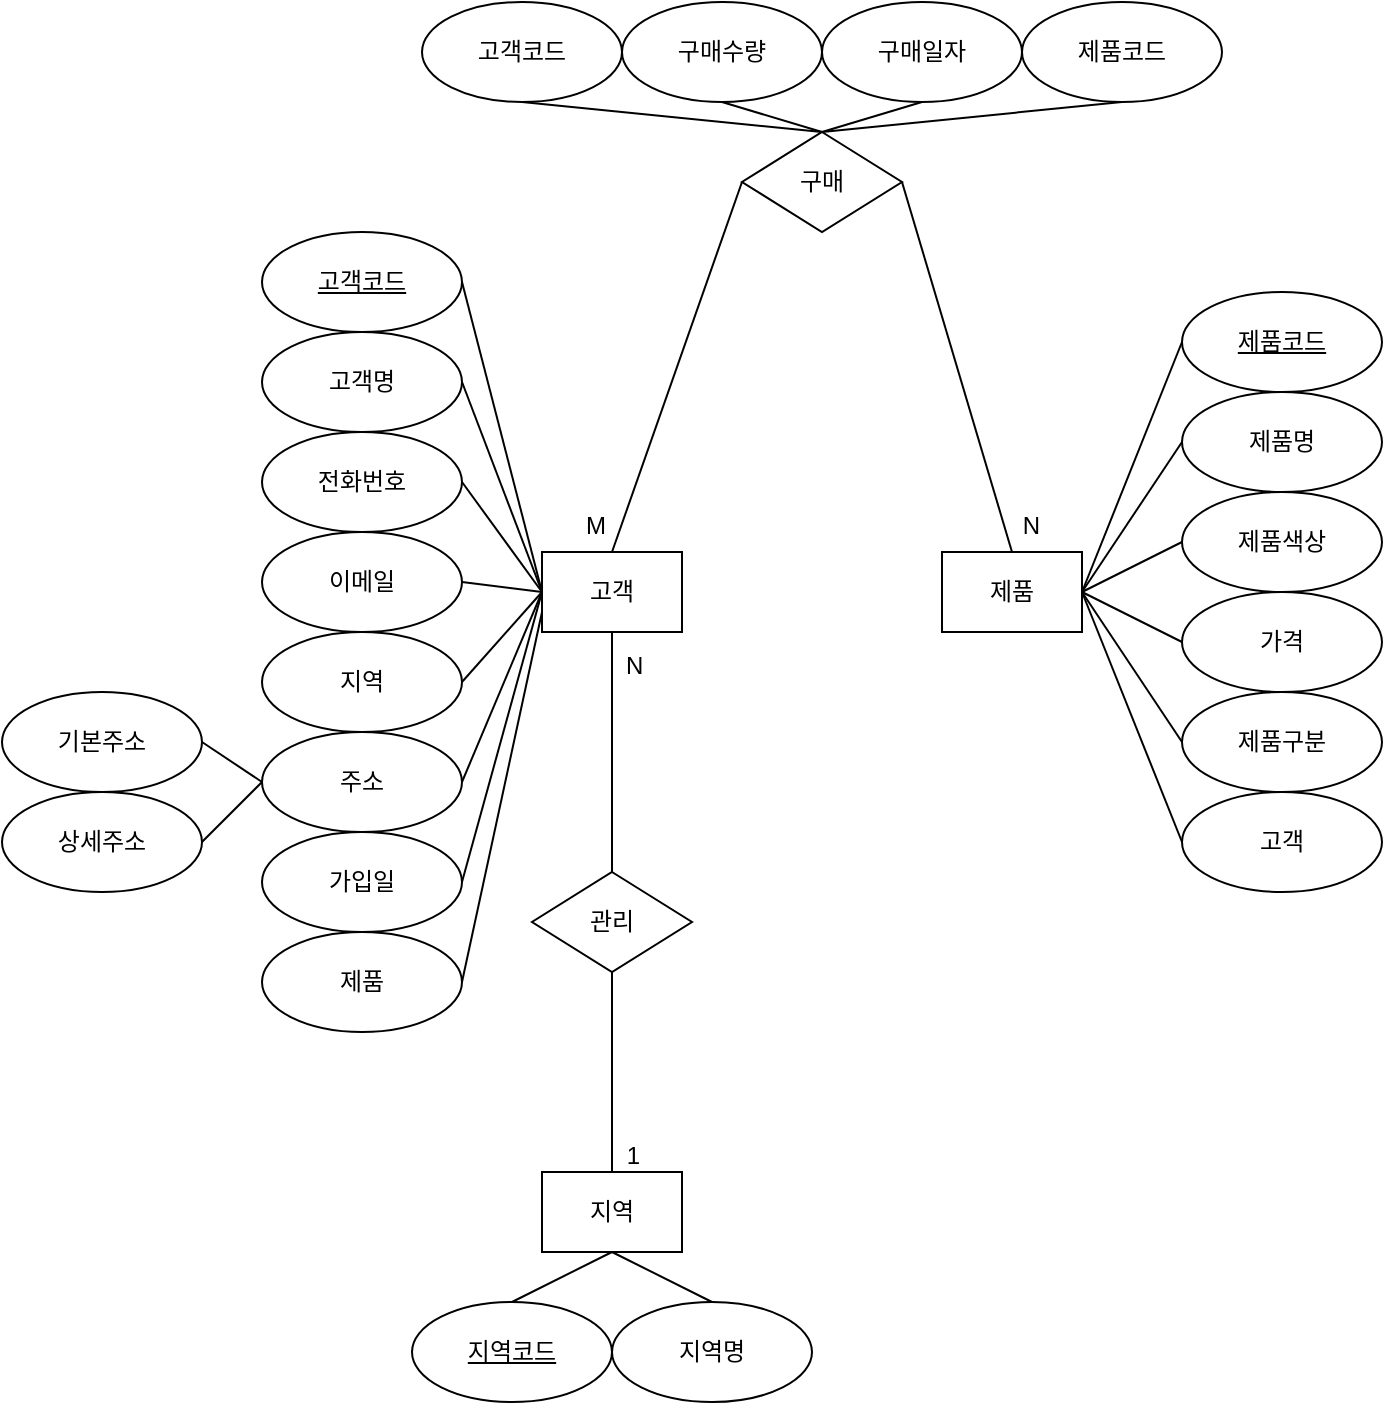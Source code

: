 <mxfile version="22.1.16" type="github">
  <diagram name="페이지-1" id="BGNcM_PZ6w7HkBIBmL-b">
    <mxGraphModel dx="1666" dy="793" grid="1" gridSize="10" guides="1" tooltips="1" connect="1" arrows="1" fold="1" page="1" pageScale="1" pageWidth="827" pageHeight="1169" math="0" shadow="0">
      <root>
        <mxCell id="0" />
        <mxCell id="1" parent="0" />
        <mxCell id="1nU7kdwLqWXRDg3xbZw1-1" value="고객" style="rounded=0;whiteSpace=wrap;html=1;" vertex="1" parent="1">
          <mxGeometry x="320" y="440" width="70" height="40" as="geometry" />
        </mxCell>
        <mxCell id="1nU7kdwLqWXRDg3xbZw1-4" value="제품" style="rounded=0;whiteSpace=wrap;html=1;" vertex="1" parent="1">
          <mxGeometry x="520" y="440" width="70" height="40" as="geometry" />
        </mxCell>
        <mxCell id="1nU7kdwLqWXRDg3xbZw1-5" value="지역" style="rounded=0;whiteSpace=wrap;html=1;" vertex="1" parent="1">
          <mxGeometry x="320" y="750" width="70" height="40" as="geometry" />
        </mxCell>
        <mxCell id="1nU7kdwLqWXRDg3xbZw1-6" value="지역명" style="ellipse;whiteSpace=wrap;html=1;" vertex="1" parent="1">
          <mxGeometry x="355" y="815" width="100" height="50" as="geometry" />
        </mxCell>
        <mxCell id="1nU7kdwLqWXRDg3xbZw1-9" value="고객명" style="ellipse;whiteSpace=wrap;html=1;" vertex="1" parent="1">
          <mxGeometry x="180" y="330" width="100" height="50" as="geometry" />
        </mxCell>
        <mxCell id="1nU7kdwLqWXRDg3xbZw1-10" value="전화번호" style="ellipse;whiteSpace=wrap;html=1;" vertex="1" parent="1">
          <mxGeometry x="180" y="380" width="100" height="50" as="geometry" />
        </mxCell>
        <mxCell id="1nU7kdwLqWXRDg3xbZw1-11" value="이메일" style="ellipse;whiteSpace=wrap;html=1;" vertex="1" parent="1">
          <mxGeometry x="180" y="430" width="100" height="50" as="geometry" />
        </mxCell>
        <mxCell id="1nU7kdwLqWXRDg3xbZw1-12" value="지역" style="ellipse;whiteSpace=wrap;html=1;" vertex="1" parent="1">
          <mxGeometry x="180" y="480" width="100" height="50" as="geometry" />
        </mxCell>
        <mxCell id="1nU7kdwLqWXRDg3xbZw1-13" value="기본주소" style="ellipse;whiteSpace=wrap;html=1;" vertex="1" parent="1">
          <mxGeometry x="50" y="510" width="100" height="50" as="geometry" />
        </mxCell>
        <mxCell id="1nU7kdwLqWXRDg3xbZw1-14" value="가입일" style="ellipse;whiteSpace=wrap;html=1;" vertex="1" parent="1">
          <mxGeometry x="180" y="580" width="100" height="50" as="geometry" />
        </mxCell>
        <mxCell id="1nU7kdwLqWXRDg3xbZw1-15" value="구매수량" style="ellipse;whiteSpace=wrap;html=1;" vertex="1" parent="1">
          <mxGeometry x="360" y="165" width="100" height="50" as="geometry" />
        </mxCell>
        <mxCell id="1nU7kdwLqWXRDg3xbZw1-16" value="구매일자" style="ellipse;whiteSpace=wrap;html=1;" vertex="1" parent="1">
          <mxGeometry x="460" y="165" width="100" height="50" as="geometry" />
        </mxCell>
        <mxCell id="1nU7kdwLqWXRDg3xbZw1-17" value="제품색상" style="ellipse;whiteSpace=wrap;html=1;" vertex="1" parent="1">
          <mxGeometry x="640" y="410" width="100" height="50" as="geometry" />
        </mxCell>
        <mxCell id="1nU7kdwLqWXRDg3xbZw1-18" value="가격" style="ellipse;whiteSpace=wrap;html=1;" vertex="1" parent="1">
          <mxGeometry x="640" y="460" width="100" height="50" as="geometry" />
        </mxCell>
        <mxCell id="1nU7kdwLqWXRDg3xbZw1-19" value="구매" style="rhombus;whiteSpace=wrap;html=1;" vertex="1" parent="1">
          <mxGeometry x="420" y="230" width="80" height="50" as="geometry" />
        </mxCell>
        <mxCell id="1nU7kdwLqWXRDg3xbZw1-21" value="제품명" style="ellipse;whiteSpace=wrap;html=1;" vertex="1" parent="1">
          <mxGeometry x="640" y="360" width="100" height="50" as="geometry" />
        </mxCell>
        <mxCell id="1nU7kdwLqWXRDg3xbZw1-24" value="" style="endArrow=none;html=1;rounded=0;exitX=1;exitY=0.5;exitDx=0;exitDy=0;entryX=0;entryY=0.5;entryDx=0;entryDy=0;" edge="1" parent="1" source="1nU7kdwLqWXRDg3xbZw1-58" target="1nU7kdwLqWXRDg3xbZw1-1">
          <mxGeometry relative="1" as="geometry">
            <mxPoint x="310" y="370" as="sourcePoint" />
            <mxPoint x="470" y="370" as="targetPoint" />
          </mxGeometry>
        </mxCell>
        <mxCell id="1nU7kdwLqWXRDg3xbZw1-25" value="" style="endArrow=none;html=1;rounded=0;exitX=1;exitY=0.5;exitDx=0;exitDy=0;entryX=0;entryY=0.5;entryDx=0;entryDy=0;" edge="1" parent="1" source="1nU7kdwLqWXRDg3xbZw1-9" target="1nU7kdwLqWXRDg3xbZw1-1">
          <mxGeometry relative="1" as="geometry">
            <mxPoint x="300" y="435" as="sourcePoint" />
            <mxPoint x="385" y="565" as="targetPoint" />
          </mxGeometry>
        </mxCell>
        <mxCell id="1nU7kdwLqWXRDg3xbZw1-26" value="" style="endArrow=none;html=1;rounded=0;exitX=1;exitY=0.5;exitDx=0;exitDy=0;entryX=0;entryY=0.5;entryDx=0;entryDy=0;" edge="1" parent="1" source="1nU7kdwLqWXRDg3xbZw1-10" target="1nU7kdwLqWXRDg3xbZw1-1">
          <mxGeometry relative="1" as="geometry">
            <mxPoint x="300" y="545" as="sourcePoint" />
            <mxPoint x="385" y="675" as="targetPoint" />
          </mxGeometry>
        </mxCell>
        <mxCell id="1nU7kdwLqWXRDg3xbZw1-27" value="" style="endArrow=none;html=1;rounded=0;exitX=1;exitY=0.5;exitDx=0;exitDy=0;entryX=0;entryY=0.5;entryDx=0;entryDy=0;" edge="1" parent="1" source="1nU7kdwLqWXRDg3xbZw1-14" target="1nU7kdwLqWXRDg3xbZw1-1">
          <mxGeometry relative="1" as="geometry">
            <mxPoint x="200" y="670" as="sourcePoint" />
            <mxPoint x="285" y="800" as="targetPoint" />
          </mxGeometry>
        </mxCell>
        <mxCell id="1nU7kdwLqWXRDg3xbZw1-28" value="" style="endArrow=none;html=1;rounded=0;exitX=1;exitY=0.5;exitDx=0;exitDy=0;entryX=0;entryY=0.5;entryDx=0;entryDy=0;" edge="1" parent="1" source="1nU7kdwLqWXRDg3xbZw1-11" target="1nU7kdwLqWXRDg3xbZw1-1">
          <mxGeometry relative="1" as="geometry">
            <mxPoint x="310" y="585" as="sourcePoint" />
            <mxPoint x="395" y="715" as="targetPoint" />
          </mxGeometry>
        </mxCell>
        <mxCell id="1nU7kdwLqWXRDg3xbZw1-29" value="" style="endArrow=none;html=1;rounded=0;exitX=1;exitY=0.5;exitDx=0;exitDy=0;entryX=0;entryY=0.5;entryDx=0;entryDy=0;" edge="1" parent="1" source="1nU7kdwLqWXRDg3xbZw1-64" target="1nU7kdwLqWXRDg3xbZw1-1">
          <mxGeometry relative="1" as="geometry">
            <mxPoint x="280" y="555" as="sourcePoint" />
            <mxPoint x="370" y="780" as="targetPoint" />
          </mxGeometry>
        </mxCell>
        <mxCell id="1nU7kdwLqWXRDg3xbZw1-30" value="" style="endArrow=none;html=1;rounded=0;exitX=1;exitY=0.5;exitDx=0;exitDy=0;entryX=0;entryY=0.5;entryDx=0;entryDy=0;" edge="1" parent="1" source="1nU7kdwLqWXRDg3xbZw1-12" target="1nU7kdwLqWXRDg3xbZw1-1">
          <mxGeometry relative="1" as="geometry">
            <mxPoint x="295" y="660" as="sourcePoint" />
            <mxPoint x="380" y="790" as="targetPoint" />
          </mxGeometry>
        </mxCell>
        <mxCell id="1nU7kdwLqWXRDg3xbZw1-31" value="" style="endArrow=none;html=1;rounded=0;exitX=0.5;exitY=1;exitDx=0;exitDy=0;entryX=0.5;entryY=0;entryDx=0;entryDy=0;" edge="1" parent="1" source="1nU7kdwLqWXRDg3xbZw1-5" target="1nU7kdwLqWXRDg3xbZw1-60">
          <mxGeometry relative="1" as="geometry">
            <mxPoint x="325" y="810" as="sourcePoint" />
            <mxPoint x="305" y="815" as="targetPoint" />
          </mxGeometry>
        </mxCell>
        <mxCell id="1nU7kdwLqWXRDg3xbZw1-32" value="" style="endArrow=none;html=1;rounded=0;exitX=1;exitY=0.5;exitDx=0;exitDy=0;entryX=0;entryY=0.5;entryDx=0;entryDy=0;" edge="1" parent="1" source="1nU7kdwLqWXRDg3xbZw1-42" target="1nU7kdwLqWXRDg3xbZw1-64">
          <mxGeometry relative="1" as="geometry">
            <mxPoint x="280" y="670" as="sourcePoint" />
            <mxPoint x="180" y="555" as="targetPoint" />
          </mxGeometry>
        </mxCell>
        <mxCell id="1nU7kdwLqWXRDg3xbZw1-33" value="" style="endArrow=none;html=1;rounded=0;exitX=0.5;exitY=1;exitDx=0;exitDy=0;entryX=0.5;entryY=0;entryDx=0;entryDy=0;" edge="1" parent="1" source="1nU7kdwLqWXRDg3xbZw1-5" target="1nU7kdwLqWXRDg3xbZw1-6">
          <mxGeometry relative="1" as="geometry">
            <mxPoint x="325" y="810" as="sourcePoint" />
            <mxPoint x="335" y="1030" as="targetPoint" />
          </mxGeometry>
        </mxCell>
        <mxCell id="1nU7kdwLqWXRDg3xbZw1-34" value="" style="endArrow=none;html=1;rounded=0;exitX=1;exitY=0.5;exitDx=0;exitDy=0;entryX=0;entryY=0.5;entryDx=0;entryDy=0;" edge="1" parent="1" source="1nU7kdwLqWXRDg3xbZw1-4" target="1nU7kdwLqWXRDg3xbZw1-61">
          <mxGeometry relative="1" as="geometry">
            <mxPoint x="420" y="695" as="sourcePoint" />
            <mxPoint x="640" y="385" as="targetPoint" />
          </mxGeometry>
        </mxCell>
        <mxCell id="1nU7kdwLqWXRDg3xbZw1-35" value="" style="endArrow=none;html=1;rounded=0;exitX=0;exitY=0.5;exitDx=0;exitDy=0;entryX=1;entryY=0.5;entryDx=0;entryDy=0;" edge="1" parent="1" source="1nU7kdwLqWXRDg3xbZw1-18" target="1nU7kdwLqWXRDg3xbZw1-4">
          <mxGeometry relative="1" as="geometry">
            <mxPoint x="465" y="695" as="sourcePoint" />
            <mxPoint x="550" y="825" as="targetPoint" />
          </mxGeometry>
        </mxCell>
        <mxCell id="1nU7kdwLqWXRDg3xbZw1-36" value="" style="endArrow=none;html=1;rounded=0;exitX=1;exitY=0.5;exitDx=0;exitDy=0;entryX=0;entryY=0.5;entryDx=0;entryDy=0;" edge="1" parent="1" source="1nU7kdwLqWXRDg3xbZw1-4" target="1nU7kdwLqWXRDg3xbZw1-17">
          <mxGeometry relative="1" as="geometry">
            <mxPoint x="430" y="705" as="sourcePoint" />
            <mxPoint x="515" y="835" as="targetPoint" />
          </mxGeometry>
        </mxCell>
        <mxCell id="1nU7kdwLqWXRDg3xbZw1-37" value="" style="endArrow=none;html=1;rounded=0;exitX=1;exitY=0.5;exitDx=0;exitDy=0;entryX=0;entryY=0.5;entryDx=0;entryDy=0;" edge="1" parent="1" source="1nU7kdwLqWXRDg3xbZw1-4" target="1nU7kdwLqWXRDg3xbZw1-21">
          <mxGeometry relative="1" as="geometry">
            <mxPoint x="430" y="705" as="sourcePoint" />
            <mxPoint x="515" y="835" as="targetPoint" />
          </mxGeometry>
        </mxCell>
        <mxCell id="1nU7kdwLqWXRDg3xbZw1-38" value="" style="endArrow=none;html=1;rounded=0;exitX=0.5;exitY=1;exitDx=0;exitDy=0;entryX=0.5;entryY=0;entryDx=0;entryDy=0;" edge="1" parent="1" source="1nU7kdwLqWXRDg3xbZw1-16" target="1nU7kdwLqWXRDg3xbZw1-19">
          <mxGeometry relative="1" as="geometry">
            <mxPoint x="280" y="555" as="sourcePoint" />
            <mxPoint x="365" y="685" as="targetPoint" />
          </mxGeometry>
        </mxCell>
        <mxCell id="1nU7kdwLqWXRDg3xbZw1-39" value="" style="endArrow=none;html=1;rounded=0;exitX=0.5;exitY=1;exitDx=0;exitDy=0;entryX=0.5;entryY=0;entryDx=0;entryDy=0;" edge="1" parent="1" source="1nU7kdwLqWXRDg3xbZw1-15" target="1nU7kdwLqWXRDg3xbZw1-19">
          <mxGeometry relative="1" as="geometry">
            <mxPoint x="290" y="565" as="sourcePoint" />
            <mxPoint x="375" y="695" as="targetPoint" />
          </mxGeometry>
        </mxCell>
        <mxCell id="1nU7kdwLqWXRDg3xbZw1-42" value="상세주소" style="ellipse;whiteSpace=wrap;html=1;" vertex="1" parent="1">
          <mxGeometry x="50" y="560" width="100" height="50" as="geometry" />
        </mxCell>
        <mxCell id="1nU7kdwLqWXRDg3xbZw1-43" value="" style="endArrow=none;html=1;rounded=0;exitX=1;exitY=0.5;exitDx=0;exitDy=0;entryX=0;entryY=0.5;entryDx=0;entryDy=0;" edge="1" parent="1" source="1nU7kdwLqWXRDg3xbZw1-13" target="1nU7kdwLqWXRDg3xbZw1-64">
          <mxGeometry relative="1" as="geometry">
            <mxPoint x="290" y="680" as="sourcePoint" />
            <mxPoint x="180" y="555" as="targetPoint" />
          </mxGeometry>
        </mxCell>
        <mxCell id="1nU7kdwLqWXRDg3xbZw1-51" value="" style="endArrow=none;html=1;rounded=0;entryX=0.5;entryY=0;entryDx=0;entryDy=0;exitX=0.5;exitY=1;exitDx=0;exitDy=0;" edge="1" parent="1" source="1nU7kdwLqWXRDg3xbZw1-1" target="1nU7kdwLqWXRDg3xbZw1-73">
          <mxGeometry relative="1" as="geometry">
            <mxPoint x="355" y="530" as="sourcePoint" />
            <mxPoint x="480" y="470" as="targetPoint" />
          </mxGeometry>
        </mxCell>
        <mxCell id="1nU7kdwLqWXRDg3xbZw1-52" value="N" style="resizable=0;html=1;whiteSpace=wrap;align=left;verticalAlign=bottom;" connectable="0" vertex="1" parent="1nU7kdwLqWXRDg3xbZw1-51">
          <mxGeometry x="-1" relative="1" as="geometry">
            <mxPoint x="5" y="25" as="offset" />
          </mxGeometry>
        </mxCell>
        <mxCell id="1nU7kdwLqWXRDg3xbZw1-54" value="제품코드" style="ellipse;whiteSpace=wrap;html=1;" vertex="1" parent="1">
          <mxGeometry x="560" y="165" width="100" height="50" as="geometry" />
        </mxCell>
        <mxCell id="1nU7kdwLqWXRDg3xbZw1-56" value="" style="endArrow=none;html=1;rounded=0;exitX=0.5;exitY=1;exitDx=0;exitDy=0;entryX=0.5;entryY=0;entryDx=0;entryDy=0;" edge="1" parent="1" source="1nU7kdwLqWXRDg3xbZw1-63" target="1nU7kdwLqWXRDg3xbZw1-19">
          <mxGeometry relative="1" as="geometry">
            <mxPoint x="310" y="215" as="sourcePoint" />
            <mxPoint x="460" y="230" as="targetPoint" />
          </mxGeometry>
        </mxCell>
        <mxCell id="1nU7kdwLqWXRDg3xbZw1-57" value="" style="endArrow=none;html=1;rounded=0;exitX=0.5;exitY=0;exitDx=0;exitDy=0;entryX=0.5;entryY=1;entryDx=0;entryDy=0;" edge="1" parent="1" source="1nU7kdwLqWXRDg3xbZw1-19" target="1nU7kdwLqWXRDg3xbZw1-54">
          <mxGeometry relative="1" as="geometry">
            <mxPoint x="320" y="225" as="sourcePoint" />
            <mxPoint x="470" y="240" as="targetPoint" />
          </mxGeometry>
        </mxCell>
        <mxCell id="1nU7kdwLqWXRDg3xbZw1-58" value="고객코드" style="ellipse;whiteSpace=wrap;html=1;align=center;fontStyle=4;" vertex="1" parent="1">
          <mxGeometry x="180" y="280" width="100" height="50" as="geometry" />
        </mxCell>
        <mxCell id="1nU7kdwLqWXRDg3xbZw1-60" value="지역코드" style="ellipse;whiteSpace=wrap;html=1;align=center;fontStyle=4;" vertex="1" parent="1">
          <mxGeometry x="255" y="815" width="100" height="50" as="geometry" />
        </mxCell>
        <mxCell id="1nU7kdwLqWXRDg3xbZw1-61" value="제품코드" style="ellipse;whiteSpace=wrap;html=1;align=center;fontStyle=4;" vertex="1" parent="1">
          <mxGeometry x="640" y="310" width="100" height="50" as="geometry" />
        </mxCell>
        <mxCell id="1nU7kdwLqWXRDg3xbZw1-63" value="고객코드" style="ellipse;whiteSpace=wrap;html=1;" vertex="1" parent="1">
          <mxGeometry x="260" y="165" width="100" height="50" as="geometry" />
        </mxCell>
        <mxCell id="1nU7kdwLqWXRDg3xbZw1-64" value="주소" style="ellipse;whiteSpace=wrap;html=1;" vertex="1" parent="1">
          <mxGeometry x="180" y="530" width="100" height="50" as="geometry" />
        </mxCell>
        <mxCell id="1nU7kdwLqWXRDg3xbZw1-65" value="" style="endArrow=none;html=1;rounded=0;entryX=0.5;entryY=0;entryDx=0;entryDy=0;exitX=0;exitY=0.5;exitDx=0;exitDy=0;" edge="1" parent="1" source="1nU7kdwLqWXRDg3xbZw1-19" target="1nU7kdwLqWXRDg3xbZw1-1">
          <mxGeometry relative="1" as="geometry">
            <mxPoint x="334" y="350" as="sourcePoint" />
            <mxPoint x="494" y="350" as="targetPoint" />
          </mxGeometry>
        </mxCell>
        <mxCell id="1nU7kdwLqWXRDg3xbZw1-66" value="M" style="resizable=0;html=1;whiteSpace=wrap;align=left;verticalAlign=bottom;" connectable="0" vertex="1" parent="1nU7kdwLqWXRDg3xbZw1-65">
          <mxGeometry x="-1" relative="1" as="geometry">
            <mxPoint x="-80" y="180" as="offset" />
          </mxGeometry>
        </mxCell>
        <mxCell id="1nU7kdwLqWXRDg3xbZw1-68" value="" style="endArrow=none;html=1;rounded=0;entryX=1;entryY=0.5;entryDx=0;entryDy=0;exitX=0.5;exitY=0;exitDx=0;exitDy=0;" edge="1" parent="1" source="1nU7kdwLqWXRDg3xbZw1-4" target="1nU7kdwLqWXRDg3xbZw1-19">
          <mxGeometry relative="1" as="geometry">
            <mxPoint x="370" y="420" as="sourcePoint" />
            <mxPoint x="530" y="420" as="targetPoint" />
          </mxGeometry>
        </mxCell>
        <mxCell id="1nU7kdwLqWXRDg3xbZw1-70" value="N" style="resizable=0;html=1;whiteSpace=wrap;align=right;verticalAlign=bottom;" connectable="0" vertex="1" parent="1nU7kdwLqWXRDg3xbZw1-68">
          <mxGeometry x="1" relative="1" as="geometry">
            <mxPoint x="70" y="180" as="offset" />
          </mxGeometry>
        </mxCell>
        <mxCell id="1nU7kdwLqWXRDg3xbZw1-71" value="제품" style="ellipse;whiteSpace=wrap;html=1;" vertex="1" parent="1">
          <mxGeometry x="180" y="630" width="100" height="50" as="geometry" />
        </mxCell>
        <mxCell id="1nU7kdwLqWXRDg3xbZw1-72" value="" style="endArrow=none;html=1;rounded=0;exitX=1;exitY=0.5;exitDx=0;exitDy=0;entryX=0;entryY=0.75;entryDx=0;entryDy=0;" edge="1" parent="1" source="1nU7kdwLqWXRDg3xbZw1-71" target="1nU7kdwLqWXRDg3xbZw1-1">
          <mxGeometry relative="1" as="geometry">
            <mxPoint x="290" y="615" as="sourcePoint" />
            <mxPoint x="330" y="470" as="targetPoint" />
          </mxGeometry>
        </mxCell>
        <mxCell id="1nU7kdwLqWXRDg3xbZw1-73" value="관리" style="rhombus;whiteSpace=wrap;html=1;" vertex="1" parent="1">
          <mxGeometry x="315" y="600" width="80" height="50" as="geometry" />
        </mxCell>
        <mxCell id="1nU7kdwLqWXRDg3xbZw1-74" value="" style="endArrow=none;html=1;rounded=0;entryX=0.5;entryY=0;entryDx=0;entryDy=0;exitX=0.5;exitY=1;exitDx=0;exitDy=0;" edge="1" parent="1" source="1nU7kdwLqWXRDg3xbZw1-73" target="1nU7kdwLqWXRDg3xbZw1-5">
          <mxGeometry relative="1" as="geometry">
            <mxPoint x="360" y="490" as="sourcePoint" />
            <mxPoint x="445" y="580" as="targetPoint" />
          </mxGeometry>
        </mxCell>
        <mxCell id="1nU7kdwLqWXRDg3xbZw1-76" value="1" style="resizable=0;html=1;whiteSpace=wrap;align=right;verticalAlign=bottom;" connectable="0" vertex="1" parent="1nU7kdwLqWXRDg3xbZw1-74">
          <mxGeometry x="1" relative="1" as="geometry">
            <mxPoint x="15" as="offset" />
          </mxGeometry>
        </mxCell>
        <mxCell id="1nU7kdwLqWXRDg3xbZw1-77" value="제품구분" style="ellipse;whiteSpace=wrap;html=1;" vertex="1" parent="1">
          <mxGeometry x="640" y="510" width="100" height="50" as="geometry" />
        </mxCell>
        <mxCell id="1nU7kdwLqWXRDg3xbZw1-78" value="고객" style="ellipse;whiteSpace=wrap;html=1;" vertex="1" parent="1">
          <mxGeometry x="640" y="560" width="100" height="50" as="geometry" />
        </mxCell>
        <mxCell id="1nU7kdwLqWXRDg3xbZw1-79" value="" style="endArrow=none;html=1;rounded=0;exitX=1;exitY=0.5;exitDx=0;exitDy=0;entryX=0;entryY=0.5;entryDx=0;entryDy=0;" edge="1" parent="1" source="1nU7kdwLqWXRDg3xbZw1-4" target="1nU7kdwLqWXRDg3xbZw1-77">
          <mxGeometry relative="1" as="geometry">
            <mxPoint x="650" y="545" as="sourcePoint" />
            <mxPoint x="600" y="470" as="targetPoint" />
          </mxGeometry>
        </mxCell>
        <mxCell id="1nU7kdwLqWXRDg3xbZw1-80" value="" style="endArrow=none;html=1;rounded=0;exitX=1;exitY=0.5;exitDx=0;exitDy=0;entryX=0;entryY=0.5;entryDx=0;entryDy=0;" edge="1" parent="1" source="1nU7kdwLqWXRDg3xbZw1-4" target="1nU7kdwLqWXRDg3xbZw1-78">
          <mxGeometry relative="1" as="geometry">
            <mxPoint x="600" y="470" as="sourcePoint" />
            <mxPoint x="650" y="595" as="targetPoint" />
          </mxGeometry>
        </mxCell>
      </root>
    </mxGraphModel>
  </diagram>
</mxfile>
